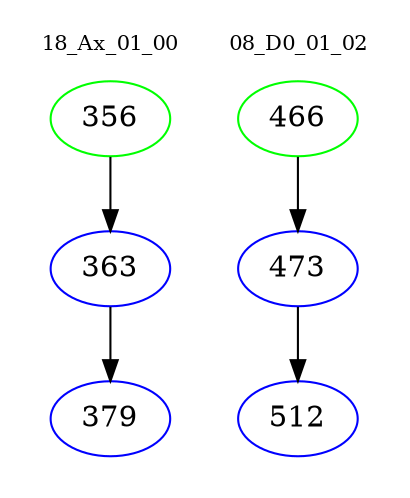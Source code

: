 digraph{
subgraph cluster_0 {
color = white
label = "18_Ax_01_00";
fontsize=10;
T0_356 [label="356", color="green"]
T0_356 -> T0_363 [color="black"]
T0_363 [label="363", color="blue"]
T0_363 -> T0_379 [color="black"]
T0_379 [label="379", color="blue"]
}
subgraph cluster_1 {
color = white
label = "08_D0_01_02";
fontsize=10;
T1_466 [label="466", color="green"]
T1_466 -> T1_473 [color="black"]
T1_473 [label="473", color="blue"]
T1_473 -> T1_512 [color="black"]
T1_512 [label="512", color="blue"]
}
}
